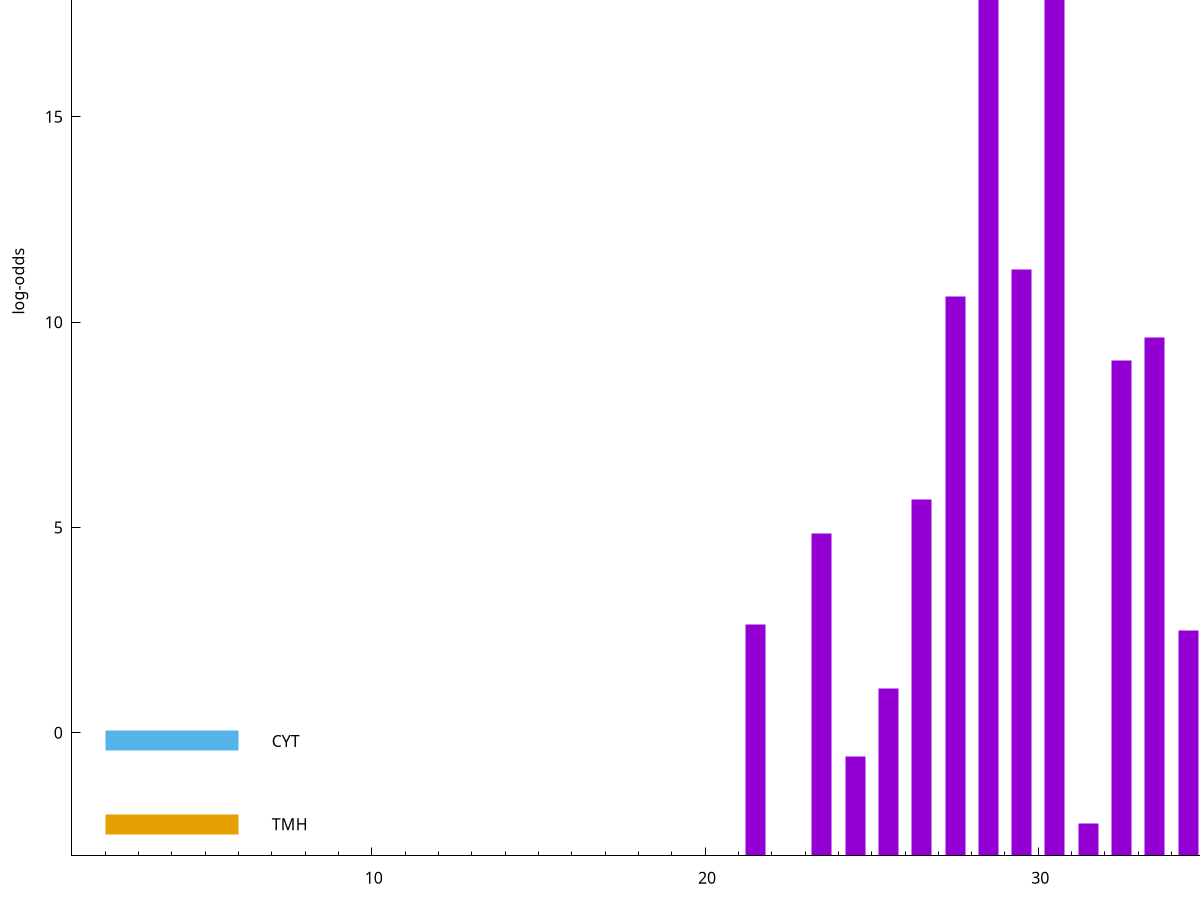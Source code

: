 set title "LipoP predictions for SRR4017925.gff"
set size 2., 1.4
set xrange [1:70] 
set mxtics 10
set yrange [-3:25]
set y2range [0:28]
set ylabel "log-odds"
set term postscript eps color solid "Helvetica" 30
set output "SRR4017925.gff59.eps"
set arrow from 2,20.2865 to 6,20.2865 nohead lt 1 lw 20
set label "SpI" at 7,20.2865
set arrow from 2,-0.200913 to 6,-0.200913 nohead lt 3 lw 20
set label "CYT" at 7,-0.200913
set arrow from 2,-2.23134 to 6,-2.23134 nohead lt 4 lw 20
set label "TMH" at 7,-2.23134
set arrow from 2,20.2865 to 6,20.2865 nohead lt 1 lw 20
set label "SpI" at 7,20.2865
# NOTE: The scores below are the log-odds scores with the threshold
# NOTE: subtracted (a hack to make gnuplot make the histogram all
# NOTE: look nice).
plot "-" axes x1y2 title "" with impulses lt 1 lw 20
30.500000 22.873900
28.500000 21.243100
29.500000 14.275600
35.500000 14.190500
27.500000 13.632300
33.500000 12.617070
32.500000 12.072230
26.500000 8.678830
23.500000 7.856400
38.500000 7.655850
21.500000 5.627090
34.500000 5.496520
25.500000 4.085850
37.500000 3.909641
24.500000 2.433001
36.500000 1.569370
31.500000 0.785230
e
exit

